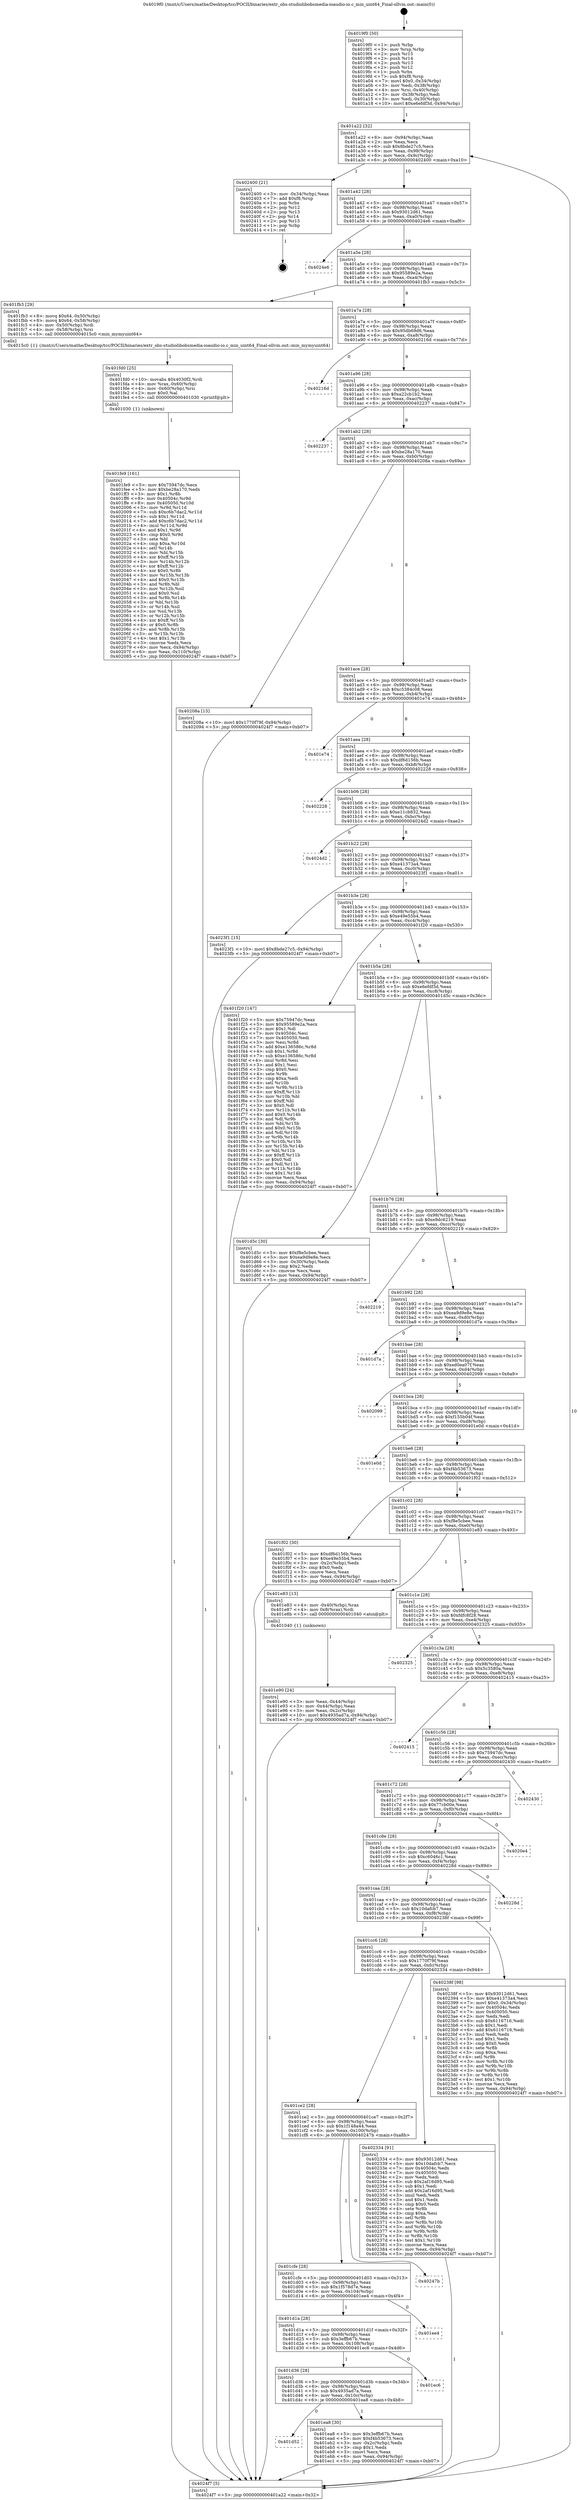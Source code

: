 digraph "0x4019f0" {
  label = "0x4019f0 (/mnt/c/Users/mathe/Desktop/tcc/POCII/binaries/extr_obs-studiolibobsmedia-ioaudio-io.c_min_uint64_Final-ollvm.out::main(0))"
  labelloc = "t"
  node[shape=record]

  Entry [label="",width=0.3,height=0.3,shape=circle,fillcolor=black,style=filled]
  "0x401a22" [label="{
     0x401a22 [32]\l
     | [instrs]\l
     &nbsp;&nbsp;0x401a22 \<+6\>: mov -0x94(%rbp),%eax\l
     &nbsp;&nbsp;0x401a28 \<+2\>: mov %eax,%ecx\l
     &nbsp;&nbsp;0x401a2a \<+6\>: sub $0x8bde27c5,%ecx\l
     &nbsp;&nbsp;0x401a30 \<+6\>: mov %eax,-0x98(%rbp)\l
     &nbsp;&nbsp;0x401a36 \<+6\>: mov %ecx,-0x9c(%rbp)\l
     &nbsp;&nbsp;0x401a3c \<+6\>: je 0000000000402400 \<main+0xa10\>\l
  }"]
  "0x402400" [label="{
     0x402400 [21]\l
     | [instrs]\l
     &nbsp;&nbsp;0x402400 \<+3\>: mov -0x34(%rbp),%eax\l
     &nbsp;&nbsp;0x402403 \<+7\>: add $0xf8,%rsp\l
     &nbsp;&nbsp;0x40240a \<+1\>: pop %rbx\l
     &nbsp;&nbsp;0x40240b \<+2\>: pop %r12\l
     &nbsp;&nbsp;0x40240d \<+2\>: pop %r13\l
     &nbsp;&nbsp;0x40240f \<+2\>: pop %r14\l
     &nbsp;&nbsp;0x402411 \<+2\>: pop %r15\l
     &nbsp;&nbsp;0x402413 \<+1\>: pop %rbp\l
     &nbsp;&nbsp;0x402414 \<+1\>: ret\l
  }"]
  "0x401a42" [label="{
     0x401a42 [28]\l
     | [instrs]\l
     &nbsp;&nbsp;0x401a42 \<+5\>: jmp 0000000000401a47 \<main+0x57\>\l
     &nbsp;&nbsp;0x401a47 \<+6\>: mov -0x98(%rbp),%eax\l
     &nbsp;&nbsp;0x401a4d \<+5\>: sub $0x93012d61,%eax\l
     &nbsp;&nbsp;0x401a52 \<+6\>: mov %eax,-0xa0(%rbp)\l
     &nbsp;&nbsp;0x401a58 \<+6\>: je 00000000004024e6 \<main+0xaf6\>\l
  }"]
  Exit [label="",width=0.3,height=0.3,shape=circle,fillcolor=black,style=filled,peripheries=2]
  "0x4024e6" [label="{
     0x4024e6\l
  }", style=dashed]
  "0x401a5e" [label="{
     0x401a5e [28]\l
     | [instrs]\l
     &nbsp;&nbsp;0x401a5e \<+5\>: jmp 0000000000401a63 \<main+0x73\>\l
     &nbsp;&nbsp;0x401a63 \<+6\>: mov -0x98(%rbp),%eax\l
     &nbsp;&nbsp;0x401a69 \<+5\>: sub $0x95589e2a,%eax\l
     &nbsp;&nbsp;0x401a6e \<+6\>: mov %eax,-0xa4(%rbp)\l
     &nbsp;&nbsp;0x401a74 \<+6\>: je 0000000000401fb3 \<main+0x5c3\>\l
  }"]
  "0x401fe9" [label="{
     0x401fe9 [161]\l
     | [instrs]\l
     &nbsp;&nbsp;0x401fe9 \<+5\>: mov $0x75947dc,%ecx\l
     &nbsp;&nbsp;0x401fee \<+5\>: mov $0xbe28a170,%edx\l
     &nbsp;&nbsp;0x401ff3 \<+3\>: mov $0x1,%r8b\l
     &nbsp;&nbsp;0x401ff6 \<+8\>: mov 0x40504c,%r9d\l
     &nbsp;&nbsp;0x401ffe \<+8\>: mov 0x405050,%r10d\l
     &nbsp;&nbsp;0x402006 \<+3\>: mov %r9d,%r11d\l
     &nbsp;&nbsp;0x402009 \<+7\>: sub $0xc6b7dac2,%r11d\l
     &nbsp;&nbsp;0x402010 \<+4\>: sub $0x1,%r11d\l
     &nbsp;&nbsp;0x402014 \<+7\>: add $0xc6b7dac2,%r11d\l
     &nbsp;&nbsp;0x40201b \<+4\>: imul %r11d,%r9d\l
     &nbsp;&nbsp;0x40201f \<+4\>: and $0x1,%r9d\l
     &nbsp;&nbsp;0x402023 \<+4\>: cmp $0x0,%r9d\l
     &nbsp;&nbsp;0x402027 \<+3\>: sete %bl\l
     &nbsp;&nbsp;0x40202a \<+4\>: cmp $0xa,%r10d\l
     &nbsp;&nbsp;0x40202e \<+4\>: setl %r14b\l
     &nbsp;&nbsp;0x402032 \<+3\>: mov %bl,%r15b\l
     &nbsp;&nbsp;0x402035 \<+4\>: xor $0xff,%r15b\l
     &nbsp;&nbsp;0x402039 \<+3\>: mov %r14b,%r12b\l
     &nbsp;&nbsp;0x40203c \<+4\>: xor $0xff,%r12b\l
     &nbsp;&nbsp;0x402040 \<+4\>: xor $0x0,%r8b\l
     &nbsp;&nbsp;0x402044 \<+3\>: mov %r15b,%r13b\l
     &nbsp;&nbsp;0x402047 \<+4\>: and $0x0,%r13b\l
     &nbsp;&nbsp;0x40204b \<+3\>: and %r8b,%bl\l
     &nbsp;&nbsp;0x40204e \<+3\>: mov %r12b,%sil\l
     &nbsp;&nbsp;0x402051 \<+4\>: and $0x0,%sil\l
     &nbsp;&nbsp;0x402055 \<+3\>: and %r8b,%r14b\l
     &nbsp;&nbsp;0x402058 \<+3\>: or %bl,%r13b\l
     &nbsp;&nbsp;0x40205b \<+3\>: or %r14b,%sil\l
     &nbsp;&nbsp;0x40205e \<+3\>: xor %sil,%r13b\l
     &nbsp;&nbsp;0x402061 \<+3\>: or %r12b,%r15b\l
     &nbsp;&nbsp;0x402064 \<+4\>: xor $0xff,%r15b\l
     &nbsp;&nbsp;0x402068 \<+4\>: or $0x0,%r8b\l
     &nbsp;&nbsp;0x40206c \<+3\>: and %r8b,%r15b\l
     &nbsp;&nbsp;0x40206f \<+3\>: or %r15b,%r13b\l
     &nbsp;&nbsp;0x402072 \<+4\>: test $0x1,%r13b\l
     &nbsp;&nbsp;0x402076 \<+3\>: cmovne %edx,%ecx\l
     &nbsp;&nbsp;0x402079 \<+6\>: mov %ecx,-0x94(%rbp)\l
     &nbsp;&nbsp;0x40207f \<+6\>: mov %eax,-0x110(%rbp)\l
     &nbsp;&nbsp;0x402085 \<+5\>: jmp 00000000004024f7 \<main+0xb07\>\l
  }"]
  "0x401fb3" [label="{
     0x401fb3 [29]\l
     | [instrs]\l
     &nbsp;&nbsp;0x401fb3 \<+8\>: movq $0x64,-0x50(%rbp)\l
     &nbsp;&nbsp;0x401fbb \<+8\>: movq $0x64,-0x58(%rbp)\l
     &nbsp;&nbsp;0x401fc3 \<+4\>: mov -0x50(%rbp),%rdi\l
     &nbsp;&nbsp;0x401fc7 \<+4\>: mov -0x58(%rbp),%rsi\l
     &nbsp;&nbsp;0x401fcb \<+5\>: call 00000000004015c0 \<min_mymyuint64\>\l
     | [calls]\l
     &nbsp;&nbsp;0x4015c0 \{1\} (/mnt/c/Users/mathe/Desktop/tcc/POCII/binaries/extr_obs-studiolibobsmedia-ioaudio-io.c_min_uint64_Final-ollvm.out::min_mymyuint64)\l
  }"]
  "0x401a7a" [label="{
     0x401a7a [28]\l
     | [instrs]\l
     &nbsp;&nbsp;0x401a7a \<+5\>: jmp 0000000000401a7f \<main+0x8f\>\l
     &nbsp;&nbsp;0x401a7f \<+6\>: mov -0x98(%rbp),%eax\l
     &nbsp;&nbsp;0x401a85 \<+5\>: sub $0x95db69d6,%eax\l
     &nbsp;&nbsp;0x401a8a \<+6\>: mov %eax,-0xa8(%rbp)\l
     &nbsp;&nbsp;0x401a90 \<+6\>: je 000000000040216d \<main+0x77d\>\l
  }"]
  "0x401fd0" [label="{
     0x401fd0 [25]\l
     | [instrs]\l
     &nbsp;&nbsp;0x401fd0 \<+10\>: movabs $0x4030f2,%rdi\l
     &nbsp;&nbsp;0x401fda \<+4\>: mov %rax,-0x60(%rbp)\l
     &nbsp;&nbsp;0x401fde \<+4\>: mov -0x60(%rbp),%rsi\l
     &nbsp;&nbsp;0x401fe2 \<+2\>: mov $0x0,%al\l
     &nbsp;&nbsp;0x401fe4 \<+5\>: call 0000000000401030 \<printf@plt\>\l
     | [calls]\l
     &nbsp;&nbsp;0x401030 \{1\} (unknown)\l
  }"]
  "0x40216d" [label="{
     0x40216d\l
  }", style=dashed]
  "0x401a96" [label="{
     0x401a96 [28]\l
     | [instrs]\l
     &nbsp;&nbsp;0x401a96 \<+5\>: jmp 0000000000401a9b \<main+0xab\>\l
     &nbsp;&nbsp;0x401a9b \<+6\>: mov -0x98(%rbp),%eax\l
     &nbsp;&nbsp;0x401aa1 \<+5\>: sub $0xa22cb1b2,%eax\l
     &nbsp;&nbsp;0x401aa6 \<+6\>: mov %eax,-0xac(%rbp)\l
     &nbsp;&nbsp;0x401aac \<+6\>: je 0000000000402237 \<main+0x847\>\l
  }"]
  "0x401d52" [label="{
     0x401d52\l
  }", style=dashed]
  "0x402237" [label="{
     0x402237\l
  }", style=dashed]
  "0x401ab2" [label="{
     0x401ab2 [28]\l
     | [instrs]\l
     &nbsp;&nbsp;0x401ab2 \<+5\>: jmp 0000000000401ab7 \<main+0xc7\>\l
     &nbsp;&nbsp;0x401ab7 \<+6\>: mov -0x98(%rbp),%eax\l
     &nbsp;&nbsp;0x401abd \<+5\>: sub $0xbe28a170,%eax\l
     &nbsp;&nbsp;0x401ac2 \<+6\>: mov %eax,-0xb0(%rbp)\l
     &nbsp;&nbsp;0x401ac8 \<+6\>: je 000000000040208a \<main+0x69a\>\l
  }"]
  "0x401ea8" [label="{
     0x401ea8 [30]\l
     | [instrs]\l
     &nbsp;&nbsp;0x401ea8 \<+5\>: mov $0x3effb67b,%eax\l
     &nbsp;&nbsp;0x401ead \<+5\>: mov $0xf4b53673,%ecx\l
     &nbsp;&nbsp;0x401eb2 \<+3\>: mov -0x2c(%rbp),%edx\l
     &nbsp;&nbsp;0x401eb5 \<+3\>: cmp $0x1,%edx\l
     &nbsp;&nbsp;0x401eb8 \<+3\>: cmovl %ecx,%eax\l
     &nbsp;&nbsp;0x401ebb \<+6\>: mov %eax,-0x94(%rbp)\l
     &nbsp;&nbsp;0x401ec1 \<+5\>: jmp 00000000004024f7 \<main+0xb07\>\l
  }"]
  "0x40208a" [label="{
     0x40208a [15]\l
     | [instrs]\l
     &nbsp;&nbsp;0x40208a \<+10\>: movl $0x1770f79f,-0x94(%rbp)\l
     &nbsp;&nbsp;0x402094 \<+5\>: jmp 00000000004024f7 \<main+0xb07\>\l
  }"]
  "0x401ace" [label="{
     0x401ace [28]\l
     | [instrs]\l
     &nbsp;&nbsp;0x401ace \<+5\>: jmp 0000000000401ad3 \<main+0xe3\>\l
     &nbsp;&nbsp;0x401ad3 \<+6\>: mov -0x98(%rbp),%eax\l
     &nbsp;&nbsp;0x401ad9 \<+5\>: sub $0xc5384c08,%eax\l
     &nbsp;&nbsp;0x401ade \<+6\>: mov %eax,-0xb4(%rbp)\l
     &nbsp;&nbsp;0x401ae4 \<+6\>: je 0000000000401e74 \<main+0x484\>\l
  }"]
  "0x401d36" [label="{
     0x401d36 [28]\l
     | [instrs]\l
     &nbsp;&nbsp;0x401d36 \<+5\>: jmp 0000000000401d3b \<main+0x34b\>\l
     &nbsp;&nbsp;0x401d3b \<+6\>: mov -0x98(%rbp),%eax\l
     &nbsp;&nbsp;0x401d41 \<+5\>: sub $0x4935ad7a,%eax\l
     &nbsp;&nbsp;0x401d46 \<+6\>: mov %eax,-0x10c(%rbp)\l
     &nbsp;&nbsp;0x401d4c \<+6\>: je 0000000000401ea8 \<main+0x4b8\>\l
  }"]
  "0x401e74" [label="{
     0x401e74\l
  }", style=dashed]
  "0x401aea" [label="{
     0x401aea [28]\l
     | [instrs]\l
     &nbsp;&nbsp;0x401aea \<+5\>: jmp 0000000000401aef \<main+0xff\>\l
     &nbsp;&nbsp;0x401aef \<+6\>: mov -0x98(%rbp),%eax\l
     &nbsp;&nbsp;0x401af5 \<+5\>: sub $0xdf6d156b,%eax\l
     &nbsp;&nbsp;0x401afa \<+6\>: mov %eax,-0xb8(%rbp)\l
     &nbsp;&nbsp;0x401b00 \<+6\>: je 0000000000402228 \<main+0x838\>\l
  }"]
  "0x401ec6" [label="{
     0x401ec6\l
  }", style=dashed]
  "0x402228" [label="{
     0x402228\l
  }", style=dashed]
  "0x401b06" [label="{
     0x401b06 [28]\l
     | [instrs]\l
     &nbsp;&nbsp;0x401b06 \<+5\>: jmp 0000000000401b0b \<main+0x11b\>\l
     &nbsp;&nbsp;0x401b0b \<+6\>: mov -0x98(%rbp),%eax\l
     &nbsp;&nbsp;0x401b11 \<+5\>: sub $0xe11cb832,%eax\l
     &nbsp;&nbsp;0x401b16 \<+6\>: mov %eax,-0xbc(%rbp)\l
     &nbsp;&nbsp;0x401b1c \<+6\>: je 00000000004024d2 \<main+0xae2\>\l
  }"]
  "0x401d1a" [label="{
     0x401d1a [28]\l
     | [instrs]\l
     &nbsp;&nbsp;0x401d1a \<+5\>: jmp 0000000000401d1f \<main+0x32f\>\l
     &nbsp;&nbsp;0x401d1f \<+6\>: mov -0x98(%rbp),%eax\l
     &nbsp;&nbsp;0x401d25 \<+5\>: sub $0x3effb67b,%eax\l
     &nbsp;&nbsp;0x401d2a \<+6\>: mov %eax,-0x108(%rbp)\l
     &nbsp;&nbsp;0x401d30 \<+6\>: je 0000000000401ec6 \<main+0x4d6\>\l
  }"]
  "0x4024d2" [label="{
     0x4024d2\l
  }", style=dashed]
  "0x401b22" [label="{
     0x401b22 [28]\l
     | [instrs]\l
     &nbsp;&nbsp;0x401b22 \<+5\>: jmp 0000000000401b27 \<main+0x137\>\l
     &nbsp;&nbsp;0x401b27 \<+6\>: mov -0x98(%rbp),%eax\l
     &nbsp;&nbsp;0x401b2d \<+5\>: sub $0xe41373a4,%eax\l
     &nbsp;&nbsp;0x401b32 \<+6\>: mov %eax,-0xc0(%rbp)\l
     &nbsp;&nbsp;0x401b38 \<+6\>: je 00000000004023f1 \<main+0xa01\>\l
  }"]
  "0x401ee4" [label="{
     0x401ee4\l
  }", style=dashed]
  "0x4023f1" [label="{
     0x4023f1 [15]\l
     | [instrs]\l
     &nbsp;&nbsp;0x4023f1 \<+10\>: movl $0x8bde27c5,-0x94(%rbp)\l
     &nbsp;&nbsp;0x4023fb \<+5\>: jmp 00000000004024f7 \<main+0xb07\>\l
  }"]
  "0x401b3e" [label="{
     0x401b3e [28]\l
     | [instrs]\l
     &nbsp;&nbsp;0x401b3e \<+5\>: jmp 0000000000401b43 \<main+0x153\>\l
     &nbsp;&nbsp;0x401b43 \<+6\>: mov -0x98(%rbp),%eax\l
     &nbsp;&nbsp;0x401b49 \<+5\>: sub $0xe49e55b4,%eax\l
     &nbsp;&nbsp;0x401b4e \<+6\>: mov %eax,-0xc4(%rbp)\l
     &nbsp;&nbsp;0x401b54 \<+6\>: je 0000000000401f20 \<main+0x530\>\l
  }"]
  "0x401cfe" [label="{
     0x401cfe [28]\l
     | [instrs]\l
     &nbsp;&nbsp;0x401cfe \<+5\>: jmp 0000000000401d03 \<main+0x313\>\l
     &nbsp;&nbsp;0x401d03 \<+6\>: mov -0x98(%rbp),%eax\l
     &nbsp;&nbsp;0x401d09 \<+5\>: sub $0x1f578d7e,%eax\l
     &nbsp;&nbsp;0x401d0e \<+6\>: mov %eax,-0x104(%rbp)\l
     &nbsp;&nbsp;0x401d14 \<+6\>: je 0000000000401ee4 \<main+0x4f4\>\l
  }"]
  "0x401f20" [label="{
     0x401f20 [147]\l
     | [instrs]\l
     &nbsp;&nbsp;0x401f20 \<+5\>: mov $0x75947dc,%eax\l
     &nbsp;&nbsp;0x401f25 \<+5\>: mov $0x95589e2a,%ecx\l
     &nbsp;&nbsp;0x401f2a \<+2\>: mov $0x1,%dl\l
     &nbsp;&nbsp;0x401f2c \<+7\>: mov 0x40504c,%esi\l
     &nbsp;&nbsp;0x401f33 \<+7\>: mov 0x405050,%edi\l
     &nbsp;&nbsp;0x401f3a \<+3\>: mov %esi,%r8d\l
     &nbsp;&nbsp;0x401f3d \<+7\>: add $0xe136586c,%r8d\l
     &nbsp;&nbsp;0x401f44 \<+4\>: sub $0x1,%r8d\l
     &nbsp;&nbsp;0x401f48 \<+7\>: sub $0xe136586c,%r8d\l
     &nbsp;&nbsp;0x401f4f \<+4\>: imul %r8d,%esi\l
     &nbsp;&nbsp;0x401f53 \<+3\>: and $0x1,%esi\l
     &nbsp;&nbsp;0x401f56 \<+3\>: cmp $0x0,%esi\l
     &nbsp;&nbsp;0x401f59 \<+4\>: sete %r9b\l
     &nbsp;&nbsp;0x401f5d \<+3\>: cmp $0xa,%edi\l
     &nbsp;&nbsp;0x401f60 \<+4\>: setl %r10b\l
     &nbsp;&nbsp;0x401f64 \<+3\>: mov %r9b,%r11b\l
     &nbsp;&nbsp;0x401f67 \<+4\>: xor $0xff,%r11b\l
     &nbsp;&nbsp;0x401f6b \<+3\>: mov %r10b,%bl\l
     &nbsp;&nbsp;0x401f6e \<+3\>: xor $0xff,%bl\l
     &nbsp;&nbsp;0x401f71 \<+3\>: xor $0x0,%dl\l
     &nbsp;&nbsp;0x401f74 \<+3\>: mov %r11b,%r14b\l
     &nbsp;&nbsp;0x401f77 \<+4\>: and $0x0,%r14b\l
     &nbsp;&nbsp;0x401f7b \<+3\>: and %dl,%r9b\l
     &nbsp;&nbsp;0x401f7e \<+3\>: mov %bl,%r15b\l
     &nbsp;&nbsp;0x401f81 \<+4\>: and $0x0,%r15b\l
     &nbsp;&nbsp;0x401f85 \<+3\>: and %dl,%r10b\l
     &nbsp;&nbsp;0x401f88 \<+3\>: or %r9b,%r14b\l
     &nbsp;&nbsp;0x401f8b \<+3\>: or %r10b,%r15b\l
     &nbsp;&nbsp;0x401f8e \<+3\>: xor %r15b,%r14b\l
     &nbsp;&nbsp;0x401f91 \<+3\>: or %bl,%r11b\l
     &nbsp;&nbsp;0x401f94 \<+4\>: xor $0xff,%r11b\l
     &nbsp;&nbsp;0x401f98 \<+3\>: or $0x0,%dl\l
     &nbsp;&nbsp;0x401f9b \<+3\>: and %dl,%r11b\l
     &nbsp;&nbsp;0x401f9e \<+3\>: or %r11b,%r14b\l
     &nbsp;&nbsp;0x401fa1 \<+4\>: test $0x1,%r14b\l
     &nbsp;&nbsp;0x401fa5 \<+3\>: cmovne %ecx,%eax\l
     &nbsp;&nbsp;0x401fa8 \<+6\>: mov %eax,-0x94(%rbp)\l
     &nbsp;&nbsp;0x401fae \<+5\>: jmp 00000000004024f7 \<main+0xb07\>\l
  }"]
  "0x401b5a" [label="{
     0x401b5a [28]\l
     | [instrs]\l
     &nbsp;&nbsp;0x401b5a \<+5\>: jmp 0000000000401b5f \<main+0x16f\>\l
     &nbsp;&nbsp;0x401b5f \<+6\>: mov -0x98(%rbp),%eax\l
     &nbsp;&nbsp;0x401b65 \<+5\>: sub $0xe6efdf3d,%eax\l
     &nbsp;&nbsp;0x401b6a \<+6\>: mov %eax,-0xc8(%rbp)\l
     &nbsp;&nbsp;0x401b70 \<+6\>: je 0000000000401d5c \<main+0x36c\>\l
  }"]
  "0x40247b" [label="{
     0x40247b\l
  }", style=dashed]
  "0x401d5c" [label="{
     0x401d5c [30]\l
     | [instrs]\l
     &nbsp;&nbsp;0x401d5c \<+5\>: mov $0xf8e5cbee,%eax\l
     &nbsp;&nbsp;0x401d61 \<+5\>: mov $0xea9d9e8e,%ecx\l
     &nbsp;&nbsp;0x401d66 \<+3\>: mov -0x30(%rbp),%edx\l
     &nbsp;&nbsp;0x401d69 \<+3\>: cmp $0x2,%edx\l
     &nbsp;&nbsp;0x401d6c \<+3\>: cmovne %ecx,%eax\l
     &nbsp;&nbsp;0x401d6f \<+6\>: mov %eax,-0x94(%rbp)\l
     &nbsp;&nbsp;0x401d75 \<+5\>: jmp 00000000004024f7 \<main+0xb07\>\l
  }"]
  "0x401b76" [label="{
     0x401b76 [28]\l
     | [instrs]\l
     &nbsp;&nbsp;0x401b76 \<+5\>: jmp 0000000000401b7b \<main+0x18b\>\l
     &nbsp;&nbsp;0x401b7b \<+6\>: mov -0x98(%rbp),%eax\l
     &nbsp;&nbsp;0x401b81 \<+5\>: sub $0xe9dc6219,%eax\l
     &nbsp;&nbsp;0x401b86 \<+6\>: mov %eax,-0xcc(%rbp)\l
     &nbsp;&nbsp;0x401b8c \<+6\>: je 0000000000402219 \<main+0x829\>\l
  }"]
  "0x4024f7" [label="{
     0x4024f7 [5]\l
     | [instrs]\l
     &nbsp;&nbsp;0x4024f7 \<+5\>: jmp 0000000000401a22 \<main+0x32\>\l
  }"]
  "0x4019f0" [label="{
     0x4019f0 [50]\l
     | [instrs]\l
     &nbsp;&nbsp;0x4019f0 \<+1\>: push %rbp\l
     &nbsp;&nbsp;0x4019f1 \<+3\>: mov %rsp,%rbp\l
     &nbsp;&nbsp;0x4019f4 \<+2\>: push %r15\l
     &nbsp;&nbsp;0x4019f6 \<+2\>: push %r14\l
     &nbsp;&nbsp;0x4019f8 \<+2\>: push %r13\l
     &nbsp;&nbsp;0x4019fa \<+2\>: push %r12\l
     &nbsp;&nbsp;0x4019fc \<+1\>: push %rbx\l
     &nbsp;&nbsp;0x4019fd \<+7\>: sub $0xf8,%rsp\l
     &nbsp;&nbsp;0x401a04 \<+7\>: movl $0x0,-0x34(%rbp)\l
     &nbsp;&nbsp;0x401a0b \<+3\>: mov %edi,-0x38(%rbp)\l
     &nbsp;&nbsp;0x401a0e \<+4\>: mov %rsi,-0x40(%rbp)\l
     &nbsp;&nbsp;0x401a12 \<+3\>: mov -0x38(%rbp),%edi\l
     &nbsp;&nbsp;0x401a15 \<+3\>: mov %edi,-0x30(%rbp)\l
     &nbsp;&nbsp;0x401a18 \<+10\>: movl $0xe6efdf3d,-0x94(%rbp)\l
  }"]
  "0x401ce2" [label="{
     0x401ce2 [28]\l
     | [instrs]\l
     &nbsp;&nbsp;0x401ce2 \<+5\>: jmp 0000000000401ce7 \<main+0x2f7\>\l
     &nbsp;&nbsp;0x401ce7 \<+6\>: mov -0x98(%rbp),%eax\l
     &nbsp;&nbsp;0x401ced \<+5\>: sub $0x1f148a44,%eax\l
     &nbsp;&nbsp;0x401cf2 \<+6\>: mov %eax,-0x100(%rbp)\l
     &nbsp;&nbsp;0x401cf8 \<+6\>: je 000000000040247b \<main+0xa8b\>\l
  }"]
  "0x402219" [label="{
     0x402219\l
  }", style=dashed]
  "0x401b92" [label="{
     0x401b92 [28]\l
     | [instrs]\l
     &nbsp;&nbsp;0x401b92 \<+5\>: jmp 0000000000401b97 \<main+0x1a7\>\l
     &nbsp;&nbsp;0x401b97 \<+6\>: mov -0x98(%rbp),%eax\l
     &nbsp;&nbsp;0x401b9d \<+5\>: sub $0xea9d9e8e,%eax\l
     &nbsp;&nbsp;0x401ba2 \<+6\>: mov %eax,-0xd0(%rbp)\l
     &nbsp;&nbsp;0x401ba8 \<+6\>: je 0000000000401d7a \<main+0x38a\>\l
  }"]
  "0x402334" [label="{
     0x402334 [91]\l
     | [instrs]\l
     &nbsp;&nbsp;0x402334 \<+5\>: mov $0x93012d61,%eax\l
     &nbsp;&nbsp;0x402339 \<+5\>: mov $0x10dafcb7,%ecx\l
     &nbsp;&nbsp;0x40233e \<+7\>: mov 0x40504c,%edx\l
     &nbsp;&nbsp;0x402345 \<+7\>: mov 0x405050,%esi\l
     &nbsp;&nbsp;0x40234c \<+2\>: mov %edx,%edi\l
     &nbsp;&nbsp;0x40234e \<+6\>: sub $0x2af16d95,%edi\l
     &nbsp;&nbsp;0x402354 \<+3\>: sub $0x1,%edi\l
     &nbsp;&nbsp;0x402357 \<+6\>: add $0x2af16d95,%edi\l
     &nbsp;&nbsp;0x40235d \<+3\>: imul %edi,%edx\l
     &nbsp;&nbsp;0x402360 \<+3\>: and $0x1,%edx\l
     &nbsp;&nbsp;0x402363 \<+3\>: cmp $0x0,%edx\l
     &nbsp;&nbsp;0x402366 \<+4\>: sete %r8b\l
     &nbsp;&nbsp;0x40236a \<+3\>: cmp $0xa,%esi\l
     &nbsp;&nbsp;0x40236d \<+4\>: setl %r9b\l
     &nbsp;&nbsp;0x402371 \<+3\>: mov %r8b,%r10b\l
     &nbsp;&nbsp;0x402374 \<+3\>: and %r9b,%r10b\l
     &nbsp;&nbsp;0x402377 \<+3\>: xor %r9b,%r8b\l
     &nbsp;&nbsp;0x40237a \<+3\>: or %r8b,%r10b\l
     &nbsp;&nbsp;0x40237d \<+4\>: test $0x1,%r10b\l
     &nbsp;&nbsp;0x402381 \<+3\>: cmovne %ecx,%eax\l
     &nbsp;&nbsp;0x402384 \<+6\>: mov %eax,-0x94(%rbp)\l
     &nbsp;&nbsp;0x40238a \<+5\>: jmp 00000000004024f7 \<main+0xb07\>\l
  }"]
  "0x401d7a" [label="{
     0x401d7a\l
  }", style=dashed]
  "0x401bae" [label="{
     0x401bae [28]\l
     | [instrs]\l
     &nbsp;&nbsp;0x401bae \<+5\>: jmp 0000000000401bb3 \<main+0x1c3\>\l
     &nbsp;&nbsp;0x401bb3 \<+6\>: mov -0x98(%rbp),%eax\l
     &nbsp;&nbsp;0x401bb9 \<+5\>: sub $0xed0ea07f,%eax\l
     &nbsp;&nbsp;0x401bbe \<+6\>: mov %eax,-0xd4(%rbp)\l
     &nbsp;&nbsp;0x401bc4 \<+6\>: je 0000000000402099 \<main+0x6a9\>\l
  }"]
  "0x401cc6" [label="{
     0x401cc6 [28]\l
     | [instrs]\l
     &nbsp;&nbsp;0x401cc6 \<+5\>: jmp 0000000000401ccb \<main+0x2db\>\l
     &nbsp;&nbsp;0x401ccb \<+6\>: mov -0x98(%rbp),%eax\l
     &nbsp;&nbsp;0x401cd1 \<+5\>: sub $0x1770f79f,%eax\l
     &nbsp;&nbsp;0x401cd6 \<+6\>: mov %eax,-0xfc(%rbp)\l
     &nbsp;&nbsp;0x401cdc \<+6\>: je 0000000000402334 \<main+0x944\>\l
  }"]
  "0x402099" [label="{
     0x402099\l
  }", style=dashed]
  "0x401bca" [label="{
     0x401bca [28]\l
     | [instrs]\l
     &nbsp;&nbsp;0x401bca \<+5\>: jmp 0000000000401bcf \<main+0x1df\>\l
     &nbsp;&nbsp;0x401bcf \<+6\>: mov -0x98(%rbp),%eax\l
     &nbsp;&nbsp;0x401bd5 \<+5\>: sub $0xf155b04f,%eax\l
     &nbsp;&nbsp;0x401bda \<+6\>: mov %eax,-0xd8(%rbp)\l
     &nbsp;&nbsp;0x401be0 \<+6\>: je 0000000000401e0d \<main+0x41d\>\l
  }"]
  "0x40238f" [label="{
     0x40238f [98]\l
     | [instrs]\l
     &nbsp;&nbsp;0x40238f \<+5\>: mov $0x93012d61,%eax\l
     &nbsp;&nbsp;0x402394 \<+5\>: mov $0xe41373a4,%ecx\l
     &nbsp;&nbsp;0x402399 \<+7\>: movl $0x0,-0x34(%rbp)\l
     &nbsp;&nbsp;0x4023a0 \<+7\>: mov 0x40504c,%edx\l
     &nbsp;&nbsp;0x4023a7 \<+7\>: mov 0x405050,%esi\l
     &nbsp;&nbsp;0x4023ae \<+2\>: mov %edx,%edi\l
     &nbsp;&nbsp;0x4023b0 \<+6\>: sub $0x6116716,%edi\l
     &nbsp;&nbsp;0x4023b6 \<+3\>: sub $0x1,%edi\l
     &nbsp;&nbsp;0x4023b9 \<+6\>: add $0x6116716,%edi\l
     &nbsp;&nbsp;0x4023bf \<+3\>: imul %edi,%edx\l
     &nbsp;&nbsp;0x4023c2 \<+3\>: and $0x1,%edx\l
     &nbsp;&nbsp;0x4023c5 \<+3\>: cmp $0x0,%edx\l
     &nbsp;&nbsp;0x4023c8 \<+4\>: sete %r8b\l
     &nbsp;&nbsp;0x4023cc \<+3\>: cmp $0xa,%esi\l
     &nbsp;&nbsp;0x4023cf \<+4\>: setl %r9b\l
     &nbsp;&nbsp;0x4023d3 \<+3\>: mov %r8b,%r10b\l
     &nbsp;&nbsp;0x4023d6 \<+3\>: and %r9b,%r10b\l
     &nbsp;&nbsp;0x4023d9 \<+3\>: xor %r9b,%r8b\l
     &nbsp;&nbsp;0x4023dc \<+3\>: or %r8b,%r10b\l
     &nbsp;&nbsp;0x4023df \<+4\>: test $0x1,%r10b\l
     &nbsp;&nbsp;0x4023e3 \<+3\>: cmovne %ecx,%eax\l
     &nbsp;&nbsp;0x4023e6 \<+6\>: mov %eax,-0x94(%rbp)\l
     &nbsp;&nbsp;0x4023ec \<+5\>: jmp 00000000004024f7 \<main+0xb07\>\l
  }"]
  "0x401e0d" [label="{
     0x401e0d\l
  }", style=dashed]
  "0x401be6" [label="{
     0x401be6 [28]\l
     | [instrs]\l
     &nbsp;&nbsp;0x401be6 \<+5\>: jmp 0000000000401beb \<main+0x1fb\>\l
     &nbsp;&nbsp;0x401beb \<+6\>: mov -0x98(%rbp),%eax\l
     &nbsp;&nbsp;0x401bf1 \<+5\>: sub $0xf4b53673,%eax\l
     &nbsp;&nbsp;0x401bf6 \<+6\>: mov %eax,-0xdc(%rbp)\l
     &nbsp;&nbsp;0x401bfc \<+6\>: je 0000000000401f02 \<main+0x512\>\l
  }"]
  "0x401caa" [label="{
     0x401caa [28]\l
     | [instrs]\l
     &nbsp;&nbsp;0x401caa \<+5\>: jmp 0000000000401caf \<main+0x2bf\>\l
     &nbsp;&nbsp;0x401caf \<+6\>: mov -0x98(%rbp),%eax\l
     &nbsp;&nbsp;0x401cb5 \<+5\>: sub $0x10dafcb7,%eax\l
     &nbsp;&nbsp;0x401cba \<+6\>: mov %eax,-0xf8(%rbp)\l
     &nbsp;&nbsp;0x401cc0 \<+6\>: je 000000000040238f \<main+0x99f\>\l
  }"]
  "0x401f02" [label="{
     0x401f02 [30]\l
     | [instrs]\l
     &nbsp;&nbsp;0x401f02 \<+5\>: mov $0xdf6d156b,%eax\l
     &nbsp;&nbsp;0x401f07 \<+5\>: mov $0xe49e55b4,%ecx\l
     &nbsp;&nbsp;0x401f0c \<+3\>: mov -0x2c(%rbp),%edx\l
     &nbsp;&nbsp;0x401f0f \<+3\>: cmp $0x0,%edx\l
     &nbsp;&nbsp;0x401f12 \<+3\>: cmove %ecx,%eax\l
     &nbsp;&nbsp;0x401f15 \<+6\>: mov %eax,-0x94(%rbp)\l
     &nbsp;&nbsp;0x401f1b \<+5\>: jmp 00000000004024f7 \<main+0xb07\>\l
  }"]
  "0x401c02" [label="{
     0x401c02 [28]\l
     | [instrs]\l
     &nbsp;&nbsp;0x401c02 \<+5\>: jmp 0000000000401c07 \<main+0x217\>\l
     &nbsp;&nbsp;0x401c07 \<+6\>: mov -0x98(%rbp),%eax\l
     &nbsp;&nbsp;0x401c0d \<+5\>: sub $0xf8e5cbee,%eax\l
     &nbsp;&nbsp;0x401c12 \<+6\>: mov %eax,-0xe0(%rbp)\l
     &nbsp;&nbsp;0x401c18 \<+6\>: je 0000000000401e83 \<main+0x493\>\l
  }"]
  "0x40228d" [label="{
     0x40228d\l
  }", style=dashed]
  "0x401e83" [label="{
     0x401e83 [13]\l
     | [instrs]\l
     &nbsp;&nbsp;0x401e83 \<+4\>: mov -0x40(%rbp),%rax\l
     &nbsp;&nbsp;0x401e87 \<+4\>: mov 0x8(%rax),%rdi\l
     &nbsp;&nbsp;0x401e8b \<+5\>: call 0000000000401040 \<atoi@plt\>\l
     | [calls]\l
     &nbsp;&nbsp;0x401040 \{1\} (unknown)\l
  }"]
  "0x401c1e" [label="{
     0x401c1e [28]\l
     | [instrs]\l
     &nbsp;&nbsp;0x401c1e \<+5\>: jmp 0000000000401c23 \<main+0x233\>\l
     &nbsp;&nbsp;0x401c23 \<+6\>: mov -0x98(%rbp),%eax\l
     &nbsp;&nbsp;0x401c29 \<+5\>: sub $0xfdfc8f28,%eax\l
     &nbsp;&nbsp;0x401c2e \<+6\>: mov %eax,-0xe4(%rbp)\l
     &nbsp;&nbsp;0x401c34 \<+6\>: je 0000000000402325 \<main+0x935\>\l
  }"]
  "0x401e90" [label="{
     0x401e90 [24]\l
     | [instrs]\l
     &nbsp;&nbsp;0x401e90 \<+3\>: mov %eax,-0x44(%rbp)\l
     &nbsp;&nbsp;0x401e93 \<+3\>: mov -0x44(%rbp),%eax\l
     &nbsp;&nbsp;0x401e96 \<+3\>: mov %eax,-0x2c(%rbp)\l
     &nbsp;&nbsp;0x401e99 \<+10\>: movl $0x4935ad7a,-0x94(%rbp)\l
     &nbsp;&nbsp;0x401ea3 \<+5\>: jmp 00000000004024f7 \<main+0xb07\>\l
  }"]
  "0x401c8e" [label="{
     0x401c8e [28]\l
     | [instrs]\l
     &nbsp;&nbsp;0x401c8e \<+5\>: jmp 0000000000401c93 \<main+0x2a3\>\l
     &nbsp;&nbsp;0x401c93 \<+6\>: mov -0x98(%rbp),%eax\l
     &nbsp;&nbsp;0x401c99 \<+5\>: sub $0xc6046c1,%eax\l
     &nbsp;&nbsp;0x401c9e \<+6\>: mov %eax,-0xf4(%rbp)\l
     &nbsp;&nbsp;0x401ca4 \<+6\>: je 000000000040228d \<main+0x89d\>\l
  }"]
  "0x402325" [label="{
     0x402325\l
  }", style=dashed]
  "0x401c3a" [label="{
     0x401c3a [28]\l
     | [instrs]\l
     &nbsp;&nbsp;0x401c3a \<+5\>: jmp 0000000000401c3f \<main+0x24f\>\l
     &nbsp;&nbsp;0x401c3f \<+6\>: mov -0x98(%rbp),%eax\l
     &nbsp;&nbsp;0x401c45 \<+5\>: sub $0x5c3580a,%eax\l
     &nbsp;&nbsp;0x401c4a \<+6\>: mov %eax,-0xe8(%rbp)\l
     &nbsp;&nbsp;0x401c50 \<+6\>: je 0000000000402415 \<main+0xa25\>\l
  }"]
  "0x4020e4" [label="{
     0x4020e4\l
  }", style=dashed]
  "0x402415" [label="{
     0x402415\l
  }", style=dashed]
  "0x401c56" [label="{
     0x401c56 [28]\l
     | [instrs]\l
     &nbsp;&nbsp;0x401c56 \<+5\>: jmp 0000000000401c5b \<main+0x26b\>\l
     &nbsp;&nbsp;0x401c5b \<+6\>: mov -0x98(%rbp),%eax\l
     &nbsp;&nbsp;0x401c61 \<+5\>: sub $0x75947dc,%eax\l
     &nbsp;&nbsp;0x401c66 \<+6\>: mov %eax,-0xec(%rbp)\l
     &nbsp;&nbsp;0x401c6c \<+6\>: je 0000000000402430 \<main+0xa40\>\l
  }"]
  "0x401c72" [label="{
     0x401c72 [28]\l
     | [instrs]\l
     &nbsp;&nbsp;0x401c72 \<+5\>: jmp 0000000000401c77 \<main+0x287\>\l
     &nbsp;&nbsp;0x401c77 \<+6\>: mov -0x98(%rbp),%eax\l
     &nbsp;&nbsp;0x401c7d \<+5\>: sub $0x77cb00e,%eax\l
     &nbsp;&nbsp;0x401c82 \<+6\>: mov %eax,-0xf0(%rbp)\l
     &nbsp;&nbsp;0x401c88 \<+6\>: je 00000000004020e4 \<main+0x6f4\>\l
  }"]
  "0x402430" [label="{
     0x402430\l
  }", style=dashed]
  Entry -> "0x4019f0" [label=" 1"]
  "0x401a22" -> "0x402400" [label=" 1"]
  "0x401a22" -> "0x401a42" [label=" 10"]
  "0x402400" -> Exit [label=" 1"]
  "0x401a42" -> "0x4024e6" [label=" 0"]
  "0x401a42" -> "0x401a5e" [label=" 10"]
  "0x4023f1" -> "0x4024f7" [label=" 1"]
  "0x401a5e" -> "0x401fb3" [label=" 1"]
  "0x401a5e" -> "0x401a7a" [label=" 9"]
  "0x40238f" -> "0x4024f7" [label=" 1"]
  "0x401a7a" -> "0x40216d" [label=" 0"]
  "0x401a7a" -> "0x401a96" [label=" 9"]
  "0x402334" -> "0x4024f7" [label=" 1"]
  "0x401a96" -> "0x402237" [label=" 0"]
  "0x401a96" -> "0x401ab2" [label=" 9"]
  "0x40208a" -> "0x4024f7" [label=" 1"]
  "0x401ab2" -> "0x40208a" [label=" 1"]
  "0x401ab2" -> "0x401ace" [label=" 8"]
  "0x401fe9" -> "0x4024f7" [label=" 1"]
  "0x401ace" -> "0x401e74" [label=" 0"]
  "0x401ace" -> "0x401aea" [label=" 8"]
  "0x401fb3" -> "0x401fd0" [label=" 1"]
  "0x401aea" -> "0x402228" [label=" 0"]
  "0x401aea" -> "0x401b06" [label=" 8"]
  "0x401f20" -> "0x4024f7" [label=" 1"]
  "0x401b06" -> "0x4024d2" [label=" 0"]
  "0x401b06" -> "0x401b22" [label=" 8"]
  "0x401ea8" -> "0x4024f7" [label=" 1"]
  "0x401b22" -> "0x4023f1" [label=" 1"]
  "0x401b22" -> "0x401b3e" [label=" 7"]
  "0x401d36" -> "0x401d52" [label=" 0"]
  "0x401b3e" -> "0x401f20" [label=" 1"]
  "0x401b3e" -> "0x401b5a" [label=" 6"]
  "0x401fd0" -> "0x401fe9" [label=" 1"]
  "0x401b5a" -> "0x401d5c" [label=" 1"]
  "0x401b5a" -> "0x401b76" [label=" 5"]
  "0x401d5c" -> "0x4024f7" [label=" 1"]
  "0x4019f0" -> "0x401a22" [label=" 1"]
  "0x4024f7" -> "0x401a22" [label=" 10"]
  "0x401d1a" -> "0x401d36" [label=" 1"]
  "0x401b76" -> "0x402219" [label=" 0"]
  "0x401b76" -> "0x401b92" [label=" 5"]
  "0x401f02" -> "0x4024f7" [label=" 1"]
  "0x401b92" -> "0x401d7a" [label=" 0"]
  "0x401b92" -> "0x401bae" [label=" 5"]
  "0x401cfe" -> "0x401d1a" [label=" 1"]
  "0x401bae" -> "0x402099" [label=" 0"]
  "0x401bae" -> "0x401bca" [label=" 5"]
  "0x401d36" -> "0x401ea8" [label=" 1"]
  "0x401bca" -> "0x401e0d" [label=" 0"]
  "0x401bca" -> "0x401be6" [label=" 5"]
  "0x401ce2" -> "0x401cfe" [label=" 1"]
  "0x401be6" -> "0x401f02" [label=" 1"]
  "0x401be6" -> "0x401c02" [label=" 4"]
  "0x401d1a" -> "0x401ec6" [label=" 0"]
  "0x401c02" -> "0x401e83" [label=" 1"]
  "0x401c02" -> "0x401c1e" [label=" 3"]
  "0x401e83" -> "0x401e90" [label=" 1"]
  "0x401e90" -> "0x4024f7" [label=" 1"]
  "0x401cc6" -> "0x401ce2" [label=" 1"]
  "0x401c1e" -> "0x402325" [label=" 0"]
  "0x401c1e" -> "0x401c3a" [label=" 3"]
  "0x401cfe" -> "0x401ee4" [label=" 0"]
  "0x401c3a" -> "0x402415" [label=" 0"]
  "0x401c3a" -> "0x401c56" [label=" 3"]
  "0x401caa" -> "0x401cc6" [label=" 2"]
  "0x401c56" -> "0x402430" [label=" 0"]
  "0x401c56" -> "0x401c72" [label=" 3"]
  "0x401caa" -> "0x40238f" [label=" 1"]
  "0x401c72" -> "0x4020e4" [label=" 0"]
  "0x401c72" -> "0x401c8e" [label=" 3"]
  "0x401cc6" -> "0x402334" [label=" 1"]
  "0x401c8e" -> "0x40228d" [label=" 0"]
  "0x401c8e" -> "0x401caa" [label=" 3"]
  "0x401ce2" -> "0x40247b" [label=" 0"]
}
